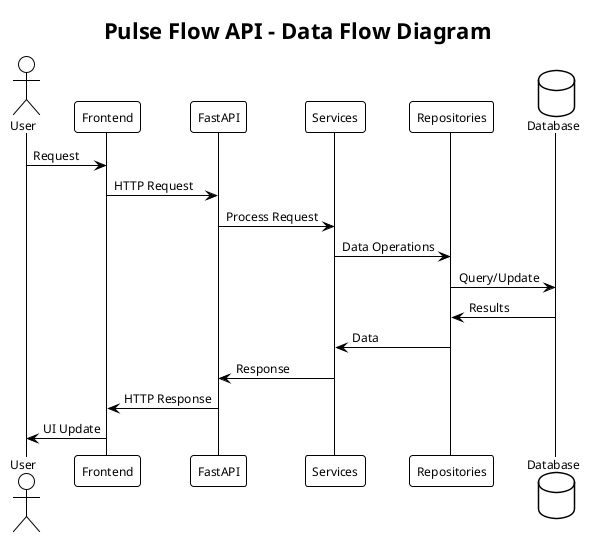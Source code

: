 @startuml Data Flow Diagram
!theme plain
skinparam monochrome true
skinparam shadowing false
skinparam defaultFontName Arial
skinparam defaultFontSize 12

title Pulse Flow API - Data Flow Diagram

actor "User" as user
participant "Frontend" as frontend
participant "FastAPI" as api
participant "Services" as services
participant "Repositories" as repos
database "Database" as db

user -> frontend: Request
frontend -> api: HTTP Request
api -> services: Process Request
services -> repos: Data Operations
repos -> db: Query/Update
db -> repos: Results
repos -> services: Data
services -> api: Response
api -> frontend: HTTP Response
frontend -> user: UI Update

@enduml 